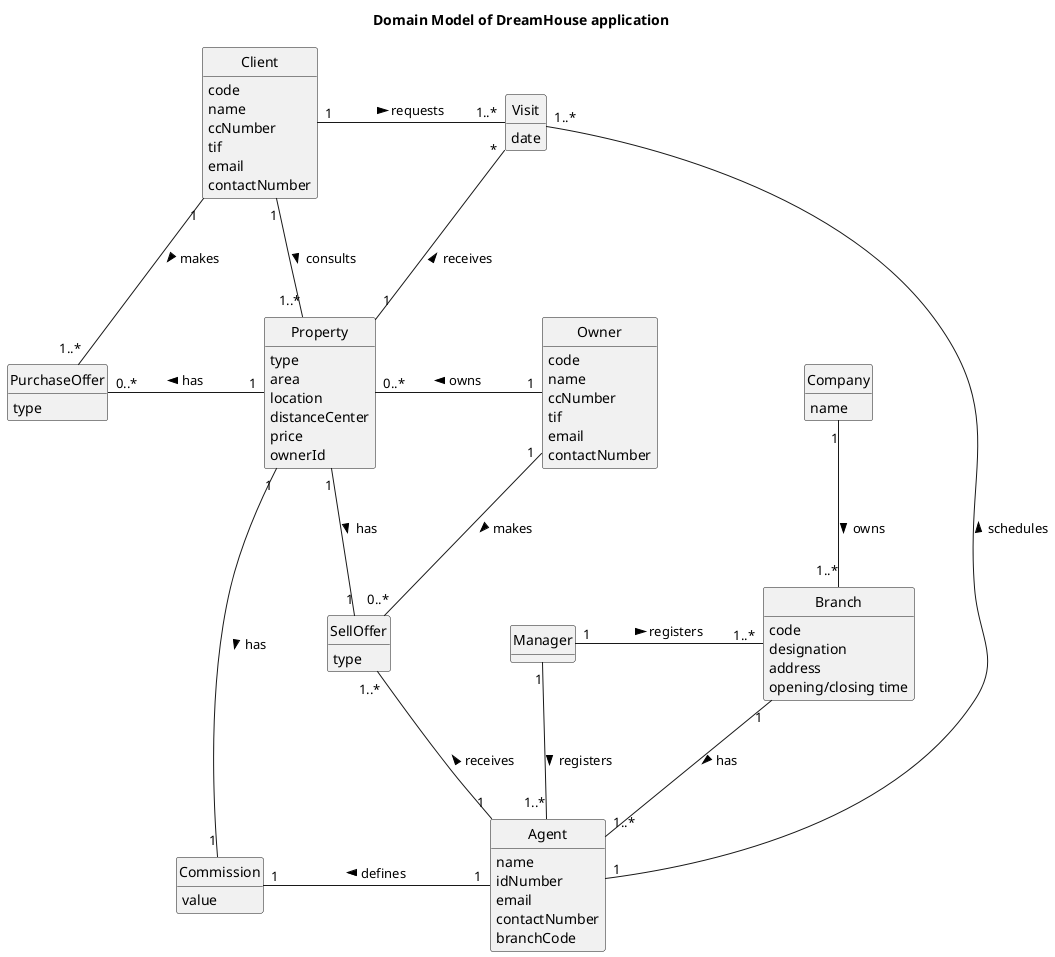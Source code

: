 @startuml

hide circle
skinparam ClassAttributeIconSize 0
hide methods
skinparam ranksep 100
skinparam nodesep 120

title Domain Model of DreamHouse application

class Company {
  name
}

class Manager{}

class Branch {
  code
  designation
  address
  opening/closing time
}



class Agent {
  name
  idNumber
  email
  contactNumber
  branchCode
}
class Client {
  code
  name
  ccNumber
  tif
  email
  contactNumber
}

class Property {
  type
  area
  location
  distanceCenter
  price
  ownerId
}

class Visit {
  date
}

class Commission {
  value
}

class Owner {
  code
  name
  ccNumber
  tif
  email
  contactNumber
}

class PurchaseOffer {
 type
}

class SellOffer {
 type
}

Company "1" -down- "1..*" Branch : owns >
Manager "1" -right- "1..*" Branch :registers >
Manager "1" -down- "1..*" Agent : registers >
Branch "1" -down- "1..*" Agent : has >
Agent "1" -left- "1" Commission : defines >
Agent "1" -up- "1..*" Visit : schedules >
Agent "1" -left- "1..*" SellOffer : receives >


Property "1" --down- "1" Commission : has >
Property "1" -left- "0..*" PurchaseOffer : has >
Property "1" -down- "1" SellOffer : has >

Visit "*" -down- "1" Property : receives <
Client "1" -down- "1..*" Property: consults >
Client "1" -down- "1..*" PurchaseOffer : makes >
Client "1" -right- "1..*" Visit: requests >
Owner "1" -down- "0..*" SellOffer : makes >
Owner "1" -left- "0..*" Property : owns >

@enduml